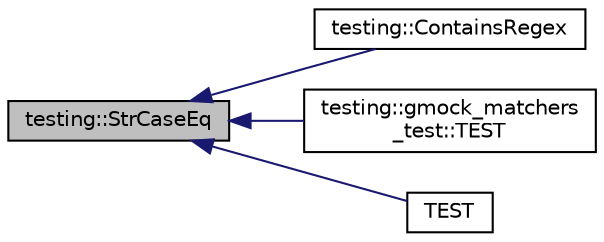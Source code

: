 digraph "testing::StrCaseEq"
{
  edge [fontname="Helvetica",fontsize="10",labelfontname="Helvetica",labelfontsize="10"];
  node [fontname="Helvetica",fontsize="10",shape=record];
  rankdir="LR";
  Node1361 [label="testing::StrCaseEq",height=0.2,width=0.4,color="black", fillcolor="grey75", style="filled", fontcolor="black"];
  Node1361 -> Node1362 [dir="back",color="midnightblue",fontsize="10",style="solid",fontname="Helvetica"];
  Node1362 [label="testing::ContainsRegex",height=0.2,width=0.4,color="black", fillcolor="white", style="filled",URL="$d0/d75/namespacetesting.html#a86171504c5f9fbe32cbf832975d13649"];
  Node1361 -> Node1363 [dir="back",color="midnightblue",fontsize="10",style="solid",fontname="Helvetica"];
  Node1363 [label="testing::gmock_matchers\l_test::TEST",height=0.2,width=0.4,color="black", fillcolor="white", style="filled",URL="$d5/de1/namespacetesting_1_1gmock__matchers__test.html#ae0c0b82b3895923747dc70cb9339a8dc"];
  Node1361 -> Node1364 [dir="back",color="midnightblue",fontsize="10",style="solid",fontname="Helvetica"];
  Node1364 [label="TEST",height=0.2,width=0.4,color="black", fillcolor="white", style="filled",URL="$d8/dce/gmock__link__test_8h.html#acd4cefd0a0c481117e8450bb3e26995a"];
}
